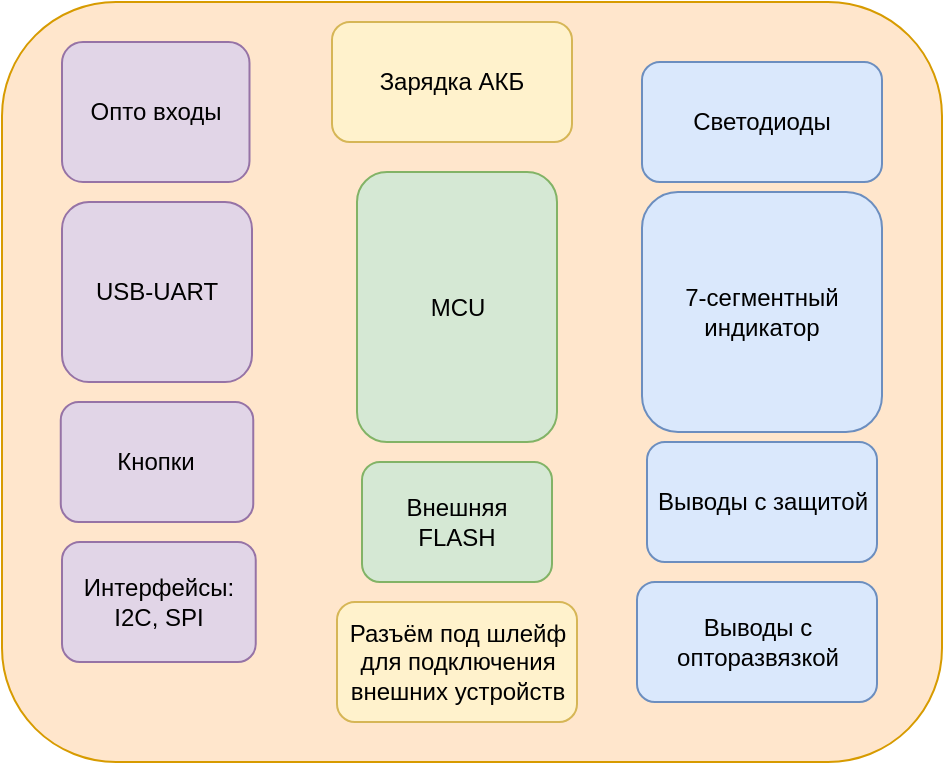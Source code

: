 <mxfile version="20.8.10" type="device"><diagram name="Page-1" id="SazwpAwnEFXhEE4pd0L3"><mxGraphModel dx="391" dy="681" grid="1" gridSize="10" guides="1" tooltips="1" connect="1" arrows="1" fold="1" page="1" pageScale="1" pageWidth="850" pageHeight="1100" math="0" shadow="0"><root><mxCell id="0"/><mxCell id="1" parent="0"/><mxCell id="oQY2QKJDXwxW0SpTHhze-1" value="" style="rounded=1;whiteSpace=wrap;html=1;fillColor=#ffe6cc;strokeColor=#d79b00;" vertex="1" parent="1"><mxGeometry x="120" y="110" width="470" height="380" as="geometry"/></mxCell><mxCell id="oQY2QKJDXwxW0SpTHhze-2" value="MCU" style="rounded=1;whiteSpace=wrap;html=1;fillColor=#d5e8d4;strokeColor=#82b366;" vertex="1" parent="1"><mxGeometry x="297.5" y="195" width="100" height="135" as="geometry"/></mxCell><mxCell id="oQY2QKJDXwxW0SpTHhze-3" value="USB-UART" style="rounded=1;whiteSpace=wrap;html=1;fillColor=#e1d5e7;strokeColor=#9673a6;" vertex="1" parent="1"><mxGeometry x="150" y="210" width="95" height="90" as="geometry"/></mxCell><mxCell id="oQY2QKJDXwxW0SpTHhze-4" value="Зарядка АКБ" style="rounded=1;whiteSpace=wrap;html=1;fillColor=#fff2cc;strokeColor=#d6b656;" vertex="1" parent="1"><mxGeometry x="285" y="120" width="120" height="60" as="geometry"/></mxCell><mxCell id="oQY2QKJDXwxW0SpTHhze-5" value="7-сегментный индикатор" style="rounded=1;whiteSpace=wrap;html=1;fillColor=#dae8fc;strokeColor=#6c8ebf;" vertex="1" parent="1"><mxGeometry x="440" y="205" width="120" height="120" as="geometry"/></mxCell><mxCell id="oQY2QKJDXwxW0SpTHhze-6" value="Светодиоды" style="rounded=1;whiteSpace=wrap;html=1;fillColor=#dae8fc;strokeColor=#6c8ebf;" vertex="1" parent="1"><mxGeometry x="440" y="140" width="120" height="60" as="geometry"/></mxCell><mxCell id="oQY2QKJDXwxW0SpTHhze-8" value="Выводы с защитой" style="rounded=1;whiteSpace=wrap;html=1;fillColor=#dae8fc;strokeColor=#6c8ebf;" vertex="1" parent="1"><mxGeometry x="442.5" y="330" width="115" height="60" as="geometry"/></mxCell><mxCell id="oQY2QKJDXwxW0SpTHhze-9" value="Выводы с опторазвязкой" style="rounded=1;whiteSpace=wrap;html=1;fillColor=#dae8fc;strokeColor=#6c8ebf;" vertex="1" parent="1"><mxGeometry x="437.5" y="400" width="120" height="60" as="geometry"/></mxCell><mxCell id="oQY2QKJDXwxW0SpTHhze-10" value="Кнопки" style="rounded=1;whiteSpace=wrap;html=1;fillColor=#e1d5e7;strokeColor=#9673a6;" vertex="1" parent="1"><mxGeometry x="149.38" y="310" width="96.25" height="60" as="geometry"/></mxCell><mxCell id="oQY2QKJDXwxW0SpTHhze-11" value="Опто входы" style="rounded=1;whiteSpace=wrap;html=1;fillColor=#e1d5e7;strokeColor=#9673a6;" vertex="1" parent="1"><mxGeometry x="150" y="130" width="93.75" height="70" as="geometry"/></mxCell><mxCell id="oQY2QKJDXwxW0SpTHhze-12" value="Внешняя &lt;br&gt;FLASH" style="rounded=1;whiteSpace=wrap;html=1;fillColor=#d5e8d4;strokeColor=#82b366;" vertex="1" parent="1"><mxGeometry x="300" y="340" width="95" height="60" as="geometry"/></mxCell><mxCell id="oQY2QKJDXwxW0SpTHhze-13" value="Интерфейсы:&lt;br&gt;I2C, SPI" style="rounded=1;whiteSpace=wrap;html=1;fillColor=#e1d5e7;strokeColor=#9673a6;" vertex="1" parent="1"><mxGeometry x="150" y="380" width="96.87" height="60" as="geometry"/></mxCell><mxCell id="oQY2QKJDXwxW0SpTHhze-14" value="Разъём под шлейф&lt;br&gt;для подключения внешних устройств" style="rounded=1;whiteSpace=wrap;html=1;fillColor=#fff2cc;strokeColor=#d6b656;" vertex="1" parent="1"><mxGeometry x="287.5" y="410" width="120" height="60" as="geometry"/></mxCell></root></mxGraphModel></diagram></mxfile>